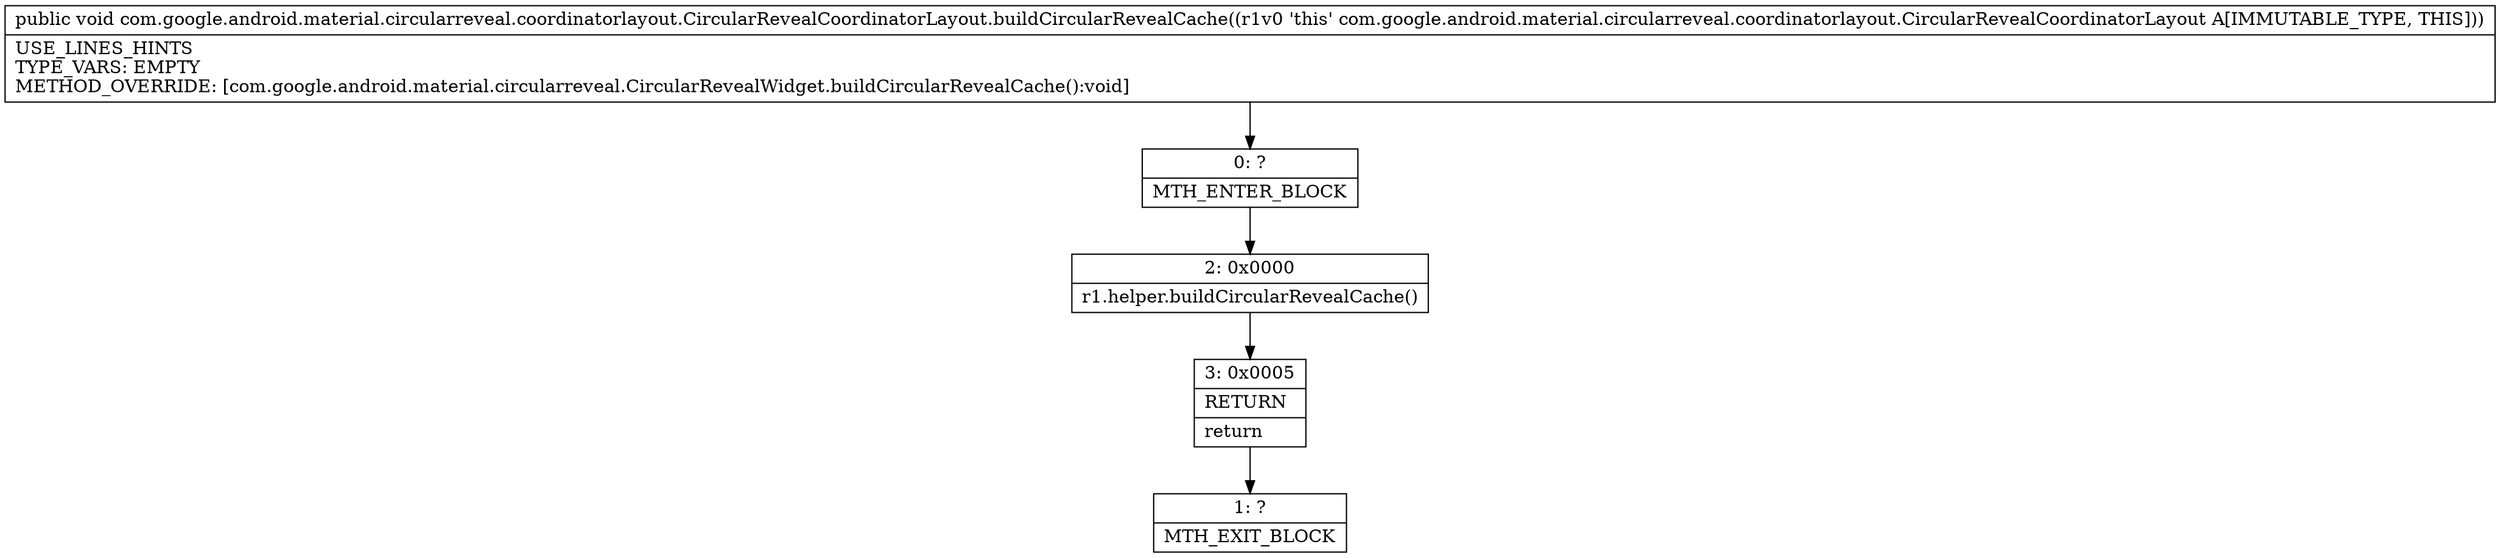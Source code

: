 digraph "CFG forcom.google.android.material.circularreveal.coordinatorlayout.CircularRevealCoordinatorLayout.buildCircularRevealCache()V" {
Node_0 [shape=record,label="{0\:\ ?|MTH_ENTER_BLOCK\l}"];
Node_2 [shape=record,label="{2\:\ 0x0000|r1.helper.buildCircularRevealCache()\l}"];
Node_3 [shape=record,label="{3\:\ 0x0005|RETURN\l|return\l}"];
Node_1 [shape=record,label="{1\:\ ?|MTH_EXIT_BLOCK\l}"];
MethodNode[shape=record,label="{public void com.google.android.material.circularreveal.coordinatorlayout.CircularRevealCoordinatorLayout.buildCircularRevealCache((r1v0 'this' com.google.android.material.circularreveal.coordinatorlayout.CircularRevealCoordinatorLayout A[IMMUTABLE_TYPE, THIS]))  | USE_LINES_HINTS\lTYPE_VARS: EMPTY\lMETHOD_OVERRIDE: [com.google.android.material.circularreveal.CircularRevealWidget.buildCircularRevealCache():void]\l}"];
MethodNode -> Node_0;Node_0 -> Node_2;
Node_2 -> Node_3;
Node_3 -> Node_1;
}

